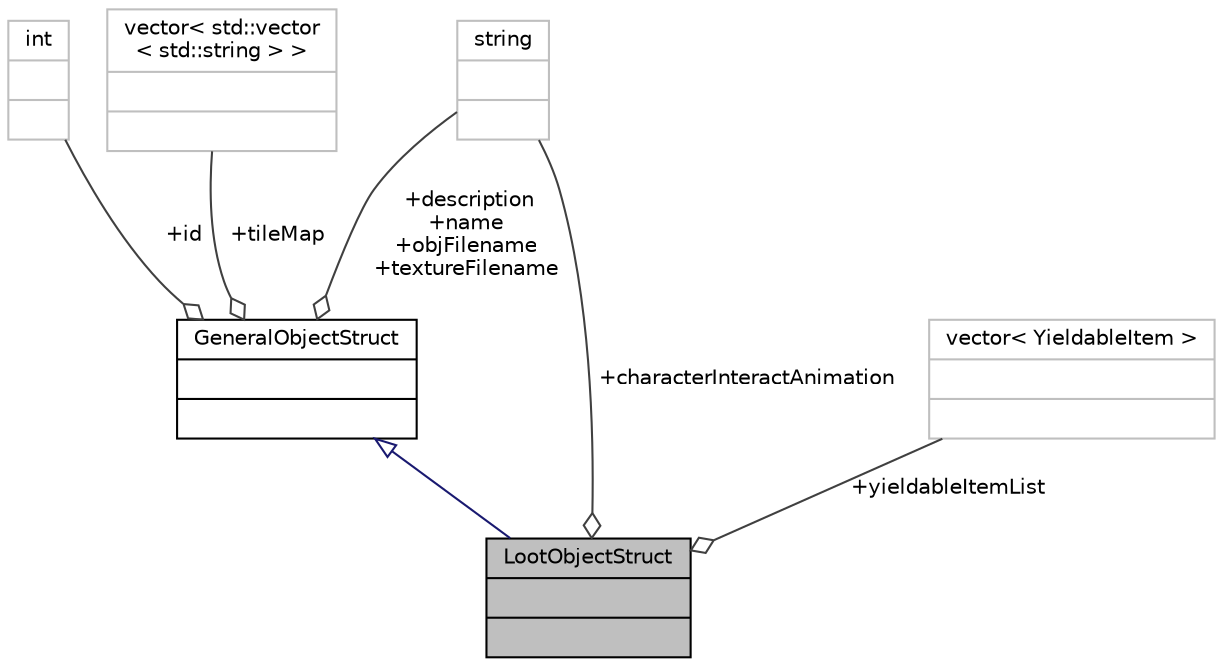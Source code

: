 digraph "LootObjectStruct"
{
 // LATEX_PDF_SIZE
  edge [fontname="Helvetica",fontsize="10",labelfontname="Helvetica",labelfontsize="10"];
  node [fontname="Helvetica",fontsize="10",shape=record];
  Node1 [label="{LootObjectStruct\n||}",height=0.2,width=0.4,color="black", fillcolor="grey75", style="filled", fontcolor="black",tooltip=" "];
  Node2 -> Node1 [dir="back",color="midnightblue",fontsize="10",style="solid",arrowtail="onormal",fontname="Helvetica"];
  Node2 [label="{GeneralObjectStruct\n||}",height=0.2,width=0.4,color="black", fillcolor="white", style="filled",URL="$structGeneralObjectStruct.html",tooltip=" "];
  Node3 -> Node2 [color="grey25",fontsize="10",style="solid",label=" +id" ,arrowhead="odiamond",fontname="Helvetica"];
  Node3 [label="{int\n||}",height=0.2,width=0.4,color="grey75", fillcolor="white", style="filled",tooltip=" "];
  Node4 -> Node2 [color="grey25",fontsize="10",style="solid",label=" +description\n+name\n+objFilename\n+textureFilename" ,arrowhead="odiamond",fontname="Helvetica"];
  Node4 [label="{string\n||}",height=0.2,width=0.4,color="grey75", fillcolor="white", style="filled",tooltip=" "];
  Node5 -> Node2 [color="grey25",fontsize="10",style="solid",label=" +tileMap" ,arrowhead="odiamond",fontname="Helvetica"];
  Node5 [label="{vector\< std::vector\l\< std::string \> \>\n||}",height=0.2,width=0.4,color="grey75", fillcolor="white", style="filled",tooltip=" "];
  Node6 -> Node1 [color="grey25",fontsize="10",style="solid",label=" +yieldableItemList" ,arrowhead="odiamond",fontname="Helvetica"];
  Node6 [label="{vector\< YieldableItem \>\n||}",height=0.2,width=0.4,color="grey75", fillcolor="white", style="filled",tooltip=" "];
  Node4 -> Node1 [color="grey25",fontsize="10",style="solid",label=" +characterInteractAnimation" ,arrowhead="odiamond",fontname="Helvetica"];
}
